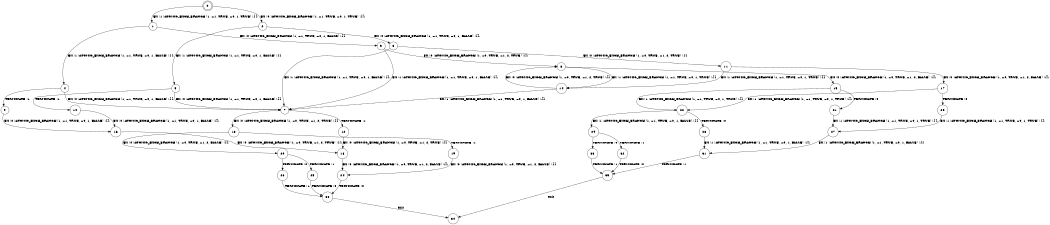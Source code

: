 digraph BCG {
size = "7, 10.5";
center = TRUE;
node [shape = circle];
0 [peripheries = 2];
0 -> 1 [label = "EX !1 !ATOMIC_EXCH_BRANCH (1, +1, TRUE, +0, 1, TRUE) !{}"];
0 -> 2 [label = "EX !0 !ATOMIC_EXCH_BRANCH (1, +1, TRUE, +0, 1, TRUE) !{}"];
1 -> 3 [label = "EX !0 !ATOMIC_EXCH_BRANCH (1, +1, TRUE, +0, 1, FALSE) !{}"];
1 -> 4 [label = "EX !1 !ATOMIC_EXCH_BRANCH (1, +1, TRUE, +0, 1, FALSE) !{}"];
2 -> 5 [label = "EX !1 !ATOMIC_EXCH_BRANCH (1, +1, TRUE, +0, 1, FALSE) !{}"];
2 -> 6 [label = "EX !0 !ATOMIC_EXCH_BRANCH (1, +1, TRUE, +0, 1, FALSE) !{}"];
3 -> 7 [label = "EX !1 !ATOMIC_EXCH_BRANCH (1, +1, TRUE, +0, 1, FALSE) !{}"];
3 -> 8 [label = "EX !0 !ATOMIC_EXCH_BRANCH (1, +0, TRUE, +1, 2, TRUE) !{}"];
4 -> 9 [label = "TERMINATE !1"];
4 -> 7 [label = "EX !0 !ATOMIC_EXCH_BRANCH (1, +1, TRUE, +0, 1, FALSE) !{}"];
5 -> 10 [label = "TERMINATE !1"];
5 -> 7 [label = "EX !0 !ATOMIC_EXCH_BRANCH (1, +1, TRUE, +0, 1, FALSE) !{}"];
6 -> 7 [label = "EX !1 !ATOMIC_EXCH_BRANCH (1, +1, TRUE, +0, 1, FALSE) !{}"];
6 -> 11 [label = "EX !0 !ATOMIC_EXCH_BRANCH (1, +0, TRUE, +1, 2, TRUE) !{}"];
7 -> 12 [label = "TERMINATE !1"];
7 -> 13 [label = "EX !0 !ATOMIC_EXCH_BRANCH (1, +0, TRUE, +1, 2, TRUE) !{}"];
8 -> 14 [label = "EX !1 !ATOMIC_EXCH_BRANCH (1, +1, TRUE, +0, 1, TRUE) !{}"];
8 -> 15 [label = "EX !0 !ATOMIC_EXCH_BRANCH (1, +0, TRUE, +1, 2, FALSE) !{}"];
9 -> 16 [label = "EX !0 !ATOMIC_EXCH_BRANCH (1, +1, TRUE, +0, 1, FALSE) !{}"];
10 -> 16 [label = "EX !0 !ATOMIC_EXCH_BRANCH (1, +1, TRUE, +0, 1, FALSE) !{}"];
11 -> 14 [label = "EX !1 !ATOMIC_EXCH_BRANCH (1, +1, TRUE, +0, 1, TRUE) !{}"];
11 -> 17 [label = "EX !0 !ATOMIC_EXCH_BRANCH (1, +0, TRUE, +1, 2, FALSE) !{}"];
12 -> 18 [label = "EX !0 !ATOMIC_EXCH_BRANCH (1, +0, TRUE, +1, 2, TRUE) !{}"];
13 -> 19 [label = "TERMINATE !1"];
13 -> 20 [label = "EX !0 !ATOMIC_EXCH_BRANCH (1, +0, TRUE, +1, 2, FALSE) !{}"];
14 -> 7 [label = "EX !1 !ATOMIC_EXCH_BRANCH (1, +1, TRUE, +0, 1, FALSE) !{}"];
14 -> 8 [label = "EX !0 !ATOMIC_EXCH_BRANCH (1, +0, TRUE, +1, 2, TRUE) !{}"];
15 -> 21 [label = "TERMINATE !0"];
15 -> 22 [label = "EX !1 !ATOMIC_EXCH_BRANCH (1, +1, TRUE, +0, 1, TRUE) !{}"];
16 -> 18 [label = "EX !0 !ATOMIC_EXCH_BRANCH (1, +0, TRUE, +1, 2, TRUE) !{}"];
17 -> 23 [label = "TERMINATE !0"];
17 -> 22 [label = "EX !1 !ATOMIC_EXCH_BRANCH (1, +1, TRUE, +0, 1, TRUE) !{}"];
18 -> 24 [label = "EX !0 !ATOMIC_EXCH_BRANCH (1, +0, TRUE, +1, 2, FALSE) !{}"];
19 -> 24 [label = "EX !0 !ATOMIC_EXCH_BRANCH (1, +0, TRUE, +1, 2, FALSE) !{}"];
20 -> 25 [label = "TERMINATE !1"];
20 -> 26 [label = "TERMINATE !0"];
21 -> 27 [label = "EX !1 !ATOMIC_EXCH_BRANCH (1, +1, TRUE, +0, 1, TRUE) !{}"];
22 -> 28 [label = "TERMINATE !0"];
22 -> 29 [label = "EX !1 !ATOMIC_EXCH_BRANCH (1, +1, TRUE, +0, 1, FALSE) !{}"];
23 -> 27 [label = "EX !1 !ATOMIC_EXCH_BRANCH (1, +1, TRUE, +0, 1, TRUE) !{}"];
24 -> 30 [label = "TERMINATE !0"];
25 -> 30 [label = "TERMINATE !0"];
26 -> 30 [label = "TERMINATE !1"];
27 -> 31 [label = "EX !1 !ATOMIC_EXCH_BRANCH (1, +1, TRUE, +0, 1, FALSE) !{}"];
28 -> 31 [label = "EX !1 !ATOMIC_EXCH_BRANCH (1, +1, TRUE, +0, 1, FALSE) !{}"];
29 -> 32 [label = "TERMINATE !1"];
29 -> 33 [label = "TERMINATE !0"];
30 -> 34 [label = "exit"];
31 -> 35 [label = "TERMINATE !1"];
32 -> 35 [label = "TERMINATE !0"];
33 -> 35 [label = "TERMINATE !1"];
35 -> 34 [label = "exit"];
}

